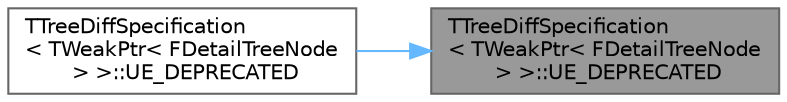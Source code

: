 digraph "TTreeDiffSpecification&lt; TWeakPtr&lt; FDetailTreeNode &gt; &gt;::UE_DEPRECATED"
{
 // INTERACTIVE_SVG=YES
 // LATEX_PDF_SIZE
  bgcolor="transparent";
  edge [fontname=Helvetica,fontsize=10,labelfontname=Helvetica,labelfontsize=10];
  node [fontname=Helvetica,fontsize=10,shape=box,height=0.2,width=0.4];
  rankdir="RL";
  Node1 [id="Node000001",label="TTreeDiffSpecification\l\< TWeakPtr\< FDetailTreeNode\l \> \>::UE_DEPRECATED",height=0.2,width=0.4,color="gray40", fillcolor="grey60", style="filled", fontcolor="black",tooltip=" "];
  Node1 -> Node2 [id="edge1_Node000001_Node000002",dir="back",color="steelblue1",style="solid",tooltip=" "];
  Node2 [id="Node000002",label="TTreeDiffSpecification\l\< TWeakPtr\< FDetailTreeNode\l \> \>::UE_DEPRECATED",height=0.2,width=0.4,color="grey40", fillcolor="white", style="filled",URL="$df/d96/classTTreeDiffSpecification_3_01TWeakPtr_3_01FDetailTreeNode_01_4_01_4.html#a26035ca62f1276addb70ca62aff45674",tooltip=" "];
}
